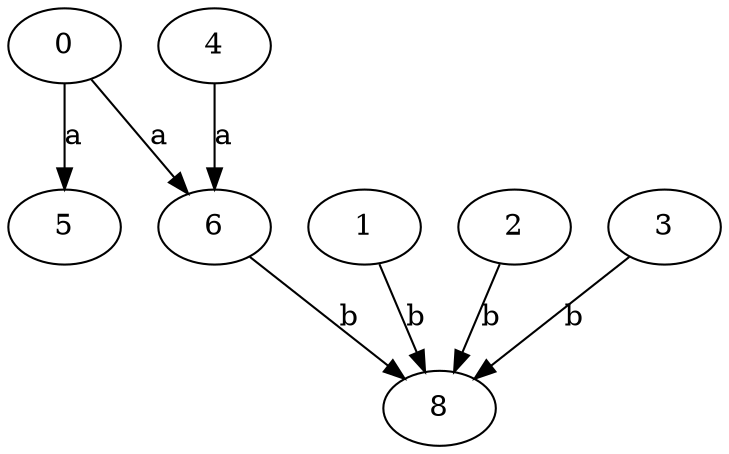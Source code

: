 strict digraph  {
0;
1;
2;
5;
3;
6;
4;
8;
0 -> 5  [label=a];
0 -> 6  [label=a];
1 -> 8  [label=b];
2 -> 8  [label=b];
3 -> 8  [label=b];
6 -> 8  [label=b];
4 -> 6  [label=a];
}
